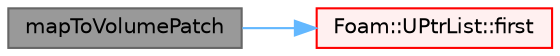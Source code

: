 digraph "mapToVolumePatch"
{
 // LATEX_PDF_SIZE
  bgcolor="transparent";
  edge [fontname=Helvetica,fontsize=10,labelfontname=Helvetica,labelfontsize=10];
  node [fontname=Helvetica,fontsize=10,shape=box,height=0.2,width=0.4];
  rankdir="LR";
  Node1 [id="Node000001",label="mapToVolumePatch",height=0.2,width=0.4,color="gray40", fillcolor="grey60", style="filled", fontcolor="black",tooltip=" "];
  Node1 -> Node2 [id="edge1_Node000001_Node000002",color="steelblue1",style="solid",tooltip=" "];
  Node2 [id="Node000002",label="Foam::UPtrList::first",height=0.2,width=0.4,color="red", fillcolor="#FFF0F0", style="filled",URL="$classFoam_1_1UPtrList.html#a1c9828bc3de9502754d944c95a2ce0d9",tooltip=" "];
}

